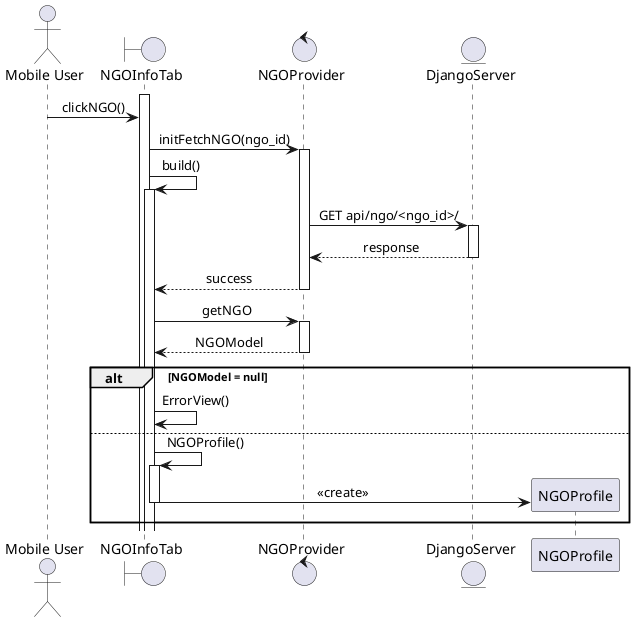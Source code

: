 @startuml uc1-sequence
skinparam sequenceMessageAlign center
actor       "Mobile User"       as actor
boundary    NGOInfoTab    as ui
control     NGOProvider  as provider
entity      DjangoServer      as server

activate  ui
actor -> ui: clickNGO()
ui -> provider: initFetchNGO(ngo_id)
activate provider
ui -> ui: build()
activate ui
provider -> server: GET api/ngo/<ngo_id>/
activate server
return response
provider --> ui: success
deactivate provider
ui -> provider: getNGO
activate provider
return NGOModel
alt NGOModel = null
    ui -> ui: ErrorView()
else
    ui -> ui: NGOProfile()
    activate ui
    create NGOProfile
    ui-> NGOProfile: <<create>>
    deactivate ui
end
@enduml